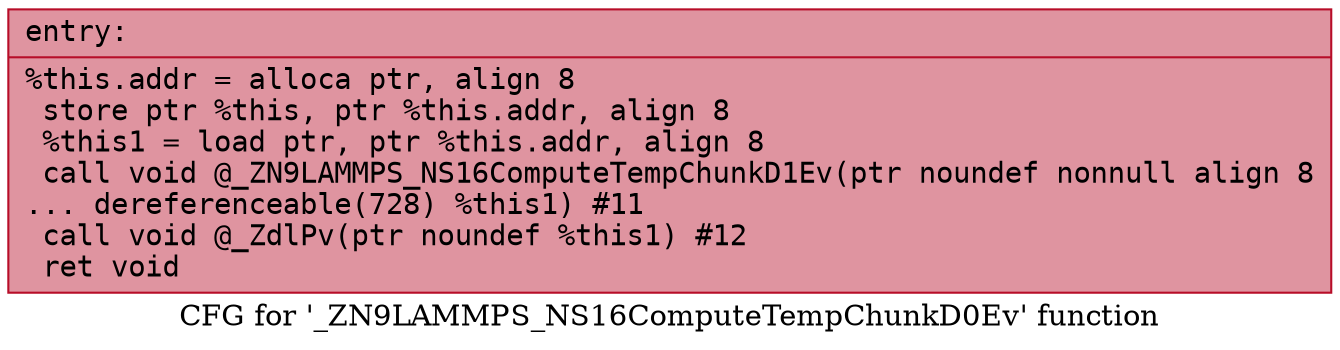 digraph "CFG for '_ZN9LAMMPS_NS16ComputeTempChunkD0Ev' function" {
	label="CFG for '_ZN9LAMMPS_NS16ComputeTempChunkD0Ev' function";

	Node0x555af8bb9ff0 [shape=record,color="#b70d28ff", style=filled, fillcolor="#b70d2870" fontname="Courier",label="{entry:\l|  %this.addr = alloca ptr, align 8\l  store ptr %this, ptr %this.addr, align 8\l  %this1 = load ptr, ptr %this.addr, align 8\l  call void @_ZN9LAMMPS_NS16ComputeTempChunkD1Ev(ptr noundef nonnull align 8\l... dereferenceable(728) %this1) #11\l  call void @_ZdlPv(ptr noundef %this1) #12\l  ret void\l}"];
}
